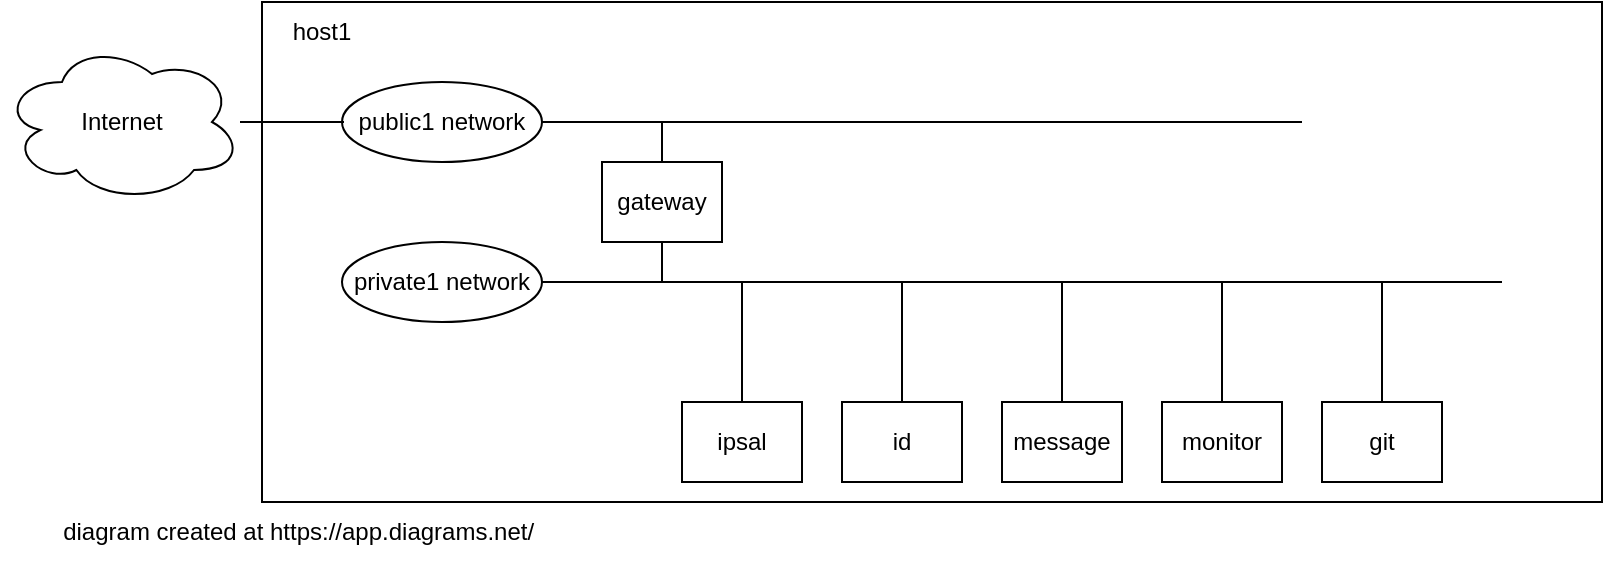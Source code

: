 <mxfile version="21.3.5" type="device">
  <diagram name="Page-1" id="QjcXZq2Il5Mo_Dh4dNE4">
    <mxGraphModel dx="717" dy="312" grid="1" gridSize="10" guides="1" tooltips="1" connect="1" arrows="1" fold="1" page="1" pageScale="1" pageWidth="827" pageHeight="1169" math="0" shadow="0">
      <root>
        <mxCell id="0" />
        <mxCell id="1" parent="0" />
        <mxCell id="GTuNXqq2HG5AMrcNNG87-4" value="" style="rounded=0;whiteSpace=wrap;html=1;" parent="1" vertex="1">
          <mxGeometry x="160" y="120" width="670" height="250" as="geometry" />
        </mxCell>
        <mxCell id="GTuNXqq2HG5AMrcNNG87-3" value="Internet" style="ellipse;shape=cloud;whiteSpace=wrap;html=1;" parent="1" vertex="1">
          <mxGeometry x="30" y="140" width="120" height="80" as="geometry" />
        </mxCell>
        <mxCell id="GTuNXqq2HG5AMrcNNG87-5" value="host1" style="text;html=1;strokeColor=none;fillColor=none;align=center;verticalAlign=middle;whiteSpace=wrap;rounded=0;" parent="1" vertex="1">
          <mxGeometry x="160" y="120" width="60" height="30" as="geometry" />
        </mxCell>
        <mxCell id="GTuNXqq2HG5AMrcNNG87-8" value="" style="endArrow=none;html=1;rounded=0;exitX=1;exitY=0.5;exitDx=0;exitDy=0;" parent="1" edge="1">
          <mxGeometry width="50" height="50" relative="1" as="geometry">
            <mxPoint x="280" y="180" as="sourcePoint" />
            <mxPoint x="680" y="180" as="targetPoint" />
          </mxGeometry>
        </mxCell>
        <mxCell id="GTuNXqq2HG5AMrcNNG87-9" value="" style="endArrow=none;html=1;rounded=0;exitX=1;exitY=0.5;exitDx=0;exitDy=0;" parent="1" edge="1">
          <mxGeometry width="50" height="50" relative="1" as="geometry">
            <mxPoint x="280" y="260" as="sourcePoint" />
            <mxPoint x="780" y="260" as="targetPoint" />
          </mxGeometry>
        </mxCell>
        <mxCell id="GTuNXqq2HG5AMrcNNG87-10" value="" style="endArrow=none;html=1;rounded=0;" parent="1" edge="1">
          <mxGeometry width="50" height="50" relative="1" as="geometry">
            <mxPoint x="360" y="260" as="sourcePoint" />
            <mxPoint x="360" y="180" as="targetPoint" />
          </mxGeometry>
        </mxCell>
        <mxCell id="GTuNXqq2HG5AMrcNNG87-11" value="public1 network" style="ellipse;whiteSpace=wrap;html=1;" parent="1" vertex="1">
          <mxGeometry x="200" y="160" width="100" height="40" as="geometry" />
        </mxCell>
        <mxCell id="GTuNXqq2HG5AMrcNNG87-12" value="private1 network" style="ellipse;whiteSpace=wrap;html=1;" parent="1" vertex="1">
          <mxGeometry x="200" y="240" width="100" height="40" as="geometry" />
        </mxCell>
        <mxCell id="GTuNXqq2HG5AMrcNNG87-13" value="gateway" style="rounded=0;whiteSpace=wrap;html=1;" parent="1" vertex="1">
          <mxGeometry x="330" y="200" width="60" height="40" as="geometry" />
        </mxCell>
        <mxCell id="GTuNXqq2HG5AMrcNNG87-17" value="" style="endArrow=none;html=1;rounded=0;" parent="1" edge="1">
          <mxGeometry width="50" height="50" relative="1" as="geometry">
            <mxPoint x="400" y="320" as="sourcePoint" />
            <mxPoint x="400" y="260" as="targetPoint" />
          </mxGeometry>
        </mxCell>
        <mxCell id="GTuNXqq2HG5AMrcNNG87-19" value="" style="endArrow=none;html=1;rounded=0;" parent="1" edge="1">
          <mxGeometry width="50" height="50" relative="1" as="geometry">
            <mxPoint x="480" y="320" as="sourcePoint" />
            <mxPoint x="480" y="260" as="targetPoint" />
          </mxGeometry>
        </mxCell>
        <mxCell id="GTuNXqq2HG5AMrcNNG87-20" value="" style="endArrow=none;html=1;rounded=0;" parent="1" edge="1">
          <mxGeometry width="50" height="50" relative="1" as="geometry">
            <mxPoint x="560" y="320" as="sourcePoint" />
            <mxPoint x="560" y="260" as="targetPoint" />
          </mxGeometry>
        </mxCell>
        <mxCell id="GTuNXqq2HG5AMrcNNG87-21" value="" style="endArrow=none;html=1;rounded=0;" parent="1" edge="1">
          <mxGeometry width="50" height="50" relative="1" as="geometry">
            <mxPoint x="640" y="320" as="sourcePoint" />
            <mxPoint x="640" y="260" as="targetPoint" />
          </mxGeometry>
        </mxCell>
        <mxCell id="GTuNXqq2HG5AMrcNNG87-22" value="ipsal" style="rounded=0;whiteSpace=wrap;html=1;" parent="1" vertex="1">
          <mxGeometry x="370" y="320" width="60" height="40" as="geometry" />
        </mxCell>
        <mxCell id="GTuNXqq2HG5AMrcNNG87-23" value="id" style="rounded=0;whiteSpace=wrap;html=1;" parent="1" vertex="1">
          <mxGeometry x="450" y="320" width="60" height="40" as="geometry" />
        </mxCell>
        <mxCell id="GTuNXqq2HG5AMrcNNG87-24" value="message" style="rounded=0;whiteSpace=wrap;html=1;" parent="1" vertex="1">
          <mxGeometry x="530" y="320" width="60" height="40" as="geometry" />
        </mxCell>
        <mxCell id="GTuNXqq2HG5AMrcNNG87-25" value="monitor" style="rounded=0;whiteSpace=wrap;html=1;" parent="1" vertex="1">
          <mxGeometry x="610" y="320" width="60" height="40" as="geometry" />
        </mxCell>
        <mxCell id="GTuNXqq2HG5AMrcNNG87-26" value="" style="endArrow=none;html=1;rounded=0;entryX=0.02;entryY=0.5;entryDx=0;entryDy=0;entryPerimeter=0;" parent="1" edge="1">
          <mxGeometry width="50" height="50" relative="1" as="geometry">
            <mxPoint x="149" y="180" as="sourcePoint" />
            <mxPoint x="201" y="180" as="targetPoint" />
          </mxGeometry>
        </mxCell>
        <mxCell id="GTuNXqq2HG5AMrcNNG87-27" value="" style="endArrow=none;html=1;rounded=0;" parent="1" edge="1">
          <mxGeometry width="50" height="50" relative="1" as="geometry">
            <mxPoint x="720" y="320" as="sourcePoint" />
            <mxPoint x="720" y="260" as="targetPoint" />
          </mxGeometry>
        </mxCell>
        <mxCell id="GTuNXqq2HG5AMrcNNG87-30" value="git" style="rounded=0;whiteSpace=wrap;html=1;" parent="1" vertex="1">
          <mxGeometry x="690" y="320" width="60" height="40" as="geometry" />
        </mxCell>
        <mxCell id="YY6Y8TDiavGG6F0nNvFd-1" value="diagram created at&amp;nbsp;https://app.diagrams.net/&amp;nbsp;" style="text;html=1;strokeColor=none;fillColor=none;align=center;verticalAlign=middle;whiteSpace=wrap;rounded=0;" parent="1" vertex="1">
          <mxGeometry x="40" y="370" width="280" height="30" as="geometry" />
        </mxCell>
      </root>
    </mxGraphModel>
  </diagram>
</mxfile>
